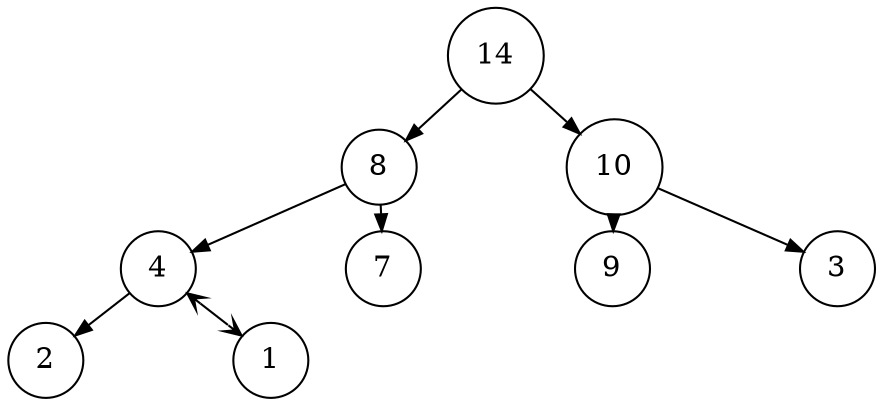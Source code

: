 digraph BT2A4 {
    nodesep=1;
    ranksep=0.1;
    margin=0;
    graph [ordering="out"]
    node [shape=circle];
    edge [arrowsize=0.8];
    14 -> 8;
    14 -> 10;
    8 -> 4;
    8 -> 7;
    10 -> 9;
    10 -> 3;
    4 -> 2;
    4 -> 1 [arrowhead=vee, arrowtail=vee, dir=both];
}